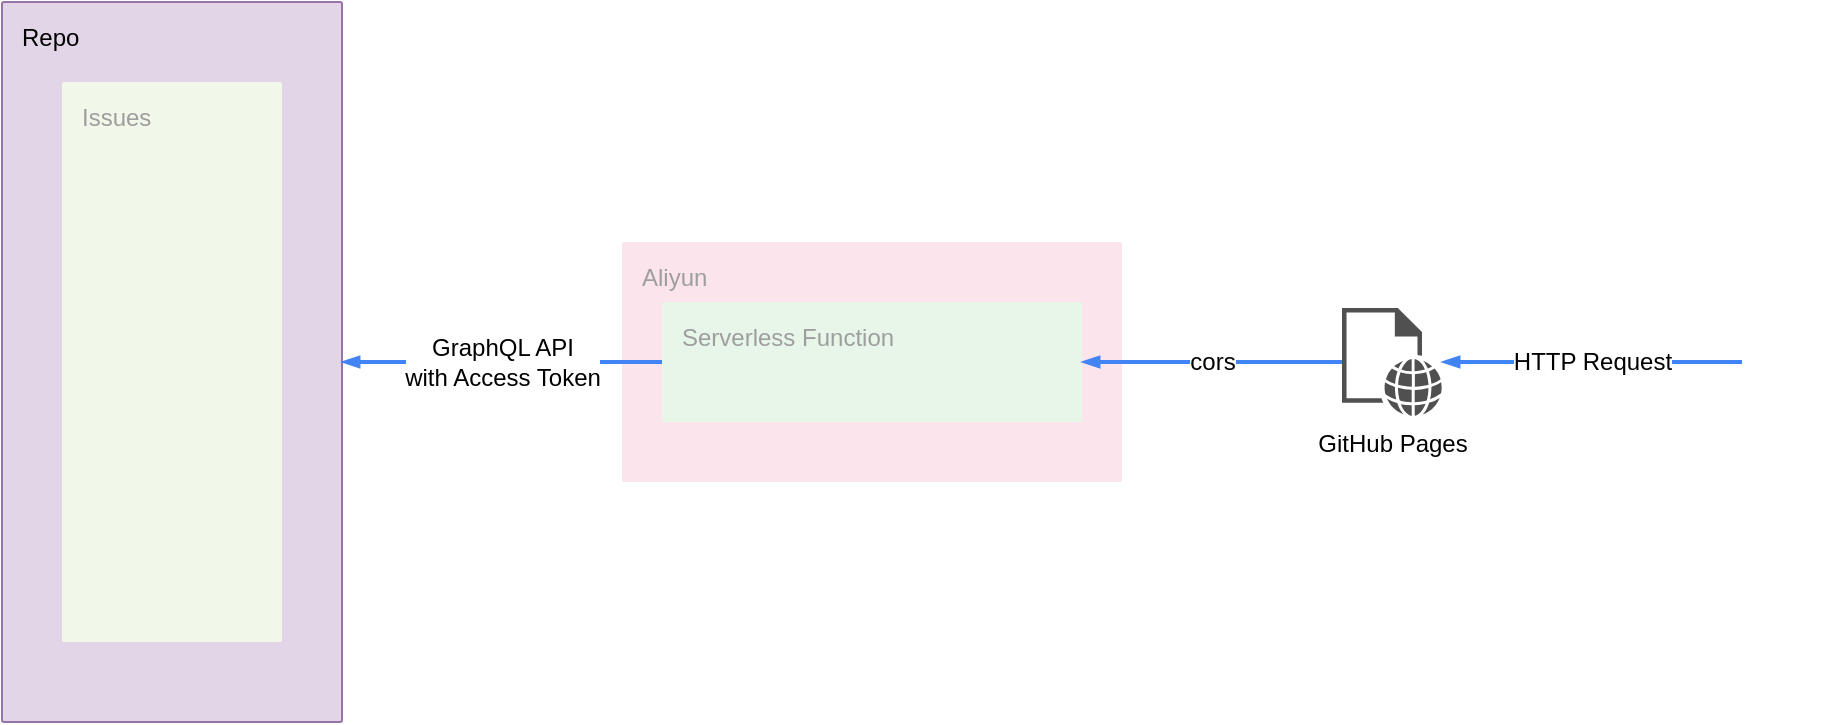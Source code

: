 <mxfile version="12.7.0"><diagram id="d1ab7348-05c3-a1e3-ca4d-12c340fd6b49" name="arch"><mxGraphModel dx="1374" dy="773" grid="1" gridSize="10" guides="1" tooltips="1" connect="1" arrows="1" fold="1" page="1" pageScale="1" pageWidth="1169" pageHeight="827" background="#ffffff" math="0" shadow="0"><root><mxCell id="0"/><mxCell id="1" parent="0"/><mxCell id="pwcz87CZO3XKXqydN_NO-63" value="" style="shape=image;html=1;verticalAlign=top;verticalLabelPosition=bottom;labelBackgroundColor=#ffffff;imageAspect=0;aspect=fixed;image=https://cdn1.iconfinder.com/data/icons/smallicons-logotypes/32/firefox-128.png" parent="1" vertex="1"><mxGeometry x="950" y="315" width="50" height="50" as="geometry"/></mxCell><mxCell id="pwcz87CZO3XKXqydN_NO-64" value="GitHub Pages" style="pointerEvents=1;shadow=0;dashed=0;html=1;strokeColor=none;fillColor=#505050;labelPosition=center;verticalLabelPosition=bottom;verticalAlign=top;outlineConnect=0;align=center;shape=mxgraph.office.concepts.web_page;" parent="1" vertex="1"><mxGeometry x="750" y="313" width="50" height="54" as="geometry"/></mxCell><mxCell id="pwcz87CZO3XKXqydN_NO-65" value="HTTP Request" style="edgeStyle=orthogonalEdgeStyle;fontSize=12;html=1;endArrow=blockThin;endFill=1;rounded=0;strokeWidth=2;endSize=4;startSize=4;dashed=0;strokeColor=#4284F3;" parent="1" source="pwcz87CZO3XKXqydN_NO-63" target="pwcz87CZO3XKXqydN_NO-64" edge="1"><mxGeometry width="100" relative="1" as="geometry"><mxPoint x="460" y="547" as="sourcePoint"/><mxPoint x="560" y="547" as="targetPoint"/></mxGeometry></mxCell><mxCell id="6pVfl0FqJLt62Wl5ZTqq-12" value="Aliyun" style="points=[[0,0,0],[0.25,0,0],[0.5,0,0],[0.75,0,0],[1,0,0],[1,0.25,0],[1,0.5,0],[1,0.75,0],[1,1,0],[0.75,1,0],[0.5,1,0],[0.25,1,0],[0,1,0],[0,0.75,0],[0,0.5,0],[0,0.25,0]];rounded=1;absoluteArcSize=1;arcSize=2;html=1;strokeColor=none;gradientColor=none;shadow=0;dashed=0;fontSize=12;fontColor=#9E9E9E;align=left;verticalAlign=top;spacing=10;spacingTop=-4;fillColor=#FCE4EC;" vertex="1" parent="1"><mxGeometry x="320" y="280" width="250" height="120" relative="1" as="geometry"><mxPoint x="390" y="280" as="offset"/></mxGeometry></mxCell><mxCell id="6pVfl0FqJLt62Wl5ZTqq-13" value="Serverless Function" style="points=[[0,0,0],[0.25,0,0],[0.5,0,0],[0.75,0,0],[1,0,0],[1,0.25,0],[1,0.5,0],[1,0.75,0],[1,1,0],[0.75,1,0],[0.5,1,0],[0.25,1,0],[0,1,0],[0,0.75,0],[0,0.5,0],[0,0.25,0]];rounded=1;absoluteArcSize=1;arcSize=2;html=1;strokeColor=none;gradientColor=none;shadow=0;dashed=0;fontSize=12;fontColor=#9E9E9E;align=left;verticalAlign=top;spacing=10;spacingTop=-4;fillColor=#E8F5E9;" vertex="1" parent="6pVfl0FqJLt62Wl5ZTqq-12"><mxGeometry width="210" height="60" relative="1" as="geometry"><mxPoint x="20" y="30" as="offset"/></mxGeometry></mxCell><mxCell id="6pVfl0FqJLt62Wl5ZTqq-22" value="cors" style="endArrow=blockThin;html=1;rounded=0;dashed=0;fontSize=12;strokeColor=#4284F3;strokeWidth=2;endFill=1;endSize=4;startSize=4;" edge="1" parent="1" source="pwcz87CZO3XKXqydN_NO-64" target="6pVfl0FqJLt62Wl5ZTqq-13"><mxGeometry width="50" height="50" relative="1" as="geometry"><mxPoint x="80" y="620" as="sourcePoint"/><mxPoint x="130" y="570" as="targetPoint"/></mxGeometry></mxCell><mxCell id="6pVfl0FqJLt62Wl5ZTqq-26" value="" style="group" vertex="1" connectable="0" parent="1"><mxGeometry x="80" y="160" width="170" height="360" as="geometry"/></mxCell><mxCell id="pwcz87CZO3XKXqydN_NO-60" value="Repo" style="points=[[0,0,0],[0.25,0,0],[0.5,0,0],[0.75,0,0],[1,0,0],[1,0.25,0],[1,0.5,0],[1,0.75,0],[1,1,0],[0.75,1,0],[0.5,1,0],[0.25,1,0],[0,1,0],[0,0.75,0],[0,0.5,0],[0,0.25,0]];rounded=1;absoluteArcSize=1;arcSize=2;html=1;strokeColor=#9673a6;shadow=0;dashed=0;fontSize=12;align=left;verticalAlign=top;spacing=10;spacingTop=-4;fillColor=#e1d5e7;" parent="6pVfl0FqJLt62Wl5ZTqq-26" vertex="1"><mxGeometry width="170" height="360" as="geometry"/></mxCell><mxCell id="6pVfl0FqJLt62Wl5ZTqq-25" value="" style="group" vertex="1" connectable="0" parent="6pVfl0FqJLt62Wl5ZTqq-26"><mxGeometry x="30" y="40" width="110" height="280" as="geometry"/></mxCell><mxCell id="8" value="Issues" style="rounded=1;absoluteArcSize=1;arcSize=2;html=1;strokeColor=none;gradientColor=none;shadow=0;dashed=0;fontSize=12;fontColor=#9E9E9E;align=left;verticalAlign=top;spacing=10;spacingTop=-4;fillColor=#F1F8E9;" parent="6pVfl0FqJLt62Wl5ZTqq-25" vertex="1"><mxGeometry width="110" height="280" as="geometry"/></mxCell><mxCell id="6pVfl0FqJLt62Wl5ZTqq-24" value="" style="group" vertex="1" connectable="0" parent="6pVfl0FqJLt62Wl5ZTqq-25"><mxGeometry x="34" y="40" width="42" height="212" as="geometry"/></mxCell><mxCell id="pwcz87CZO3XKXqydN_NO-56" value="" style="shape=image;html=1;verticalAlign=top;verticalLabelPosition=bottom;labelBackgroundColor=#ffffff;imageAspect=0;aspect=fixed;image=https://cdn1.iconfinder.com/data/icons/facebook-ui/48/additional_icons-16-128.png" parent="6pVfl0FqJLt62Wl5ZTqq-24" vertex="1"><mxGeometry y="57" width="42" height="42" as="geometry"/></mxCell><mxCell id="pwcz87CZO3XKXqydN_NO-57" value="" style="shape=image;html=1;verticalAlign=top;verticalLabelPosition=bottom;labelBackgroundColor=#ffffff;imageAspect=0;aspect=fixed;image=https://cdn1.iconfinder.com/data/icons/facebook-ui/48/additional_icons-16-128.png" parent="6pVfl0FqJLt62Wl5ZTqq-24" vertex="1"><mxGeometry y="113" width="42" height="42" as="geometry"/></mxCell><mxCell id="pwcz87CZO3XKXqydN_NO-58" value="" style="shape=image;html=1;verticalAlign=top;verticalLabelPosition=bottom;labelBackgroundColor=#ffffff;imageAspect=0;aspect=fixed;image=https://cdn1.iconfinder.com/data/icons/facebook-ui/48/additional_icons-16-128.png" parent="6pVfl0FqJLt62Wl5ZTqq-24" vertex="1"><mxGeometry width="42" height="42" as="geometry"/></mxCell><mxCell id="pwcz87CZO3XKXqydN_NO-59" value="" style="shape=image;html=1;verticalAlign=top;verticalLabelPosition=bottom;labelBackgroundColor=#ffffff;imageAspect=0;aspect=fixed;image=https://cdn1.iconfinder.com/data/icons/facebook-ui/48/additional_icons-16-128.png" parent="6pVfl0FqJLt62Wl5ZTqq-24" vertex="1"><mxGeometry y="170" width="42" height="42" as="geometry"/></mxCell><mxCell id="pwcz87CZO3XKXqydN_NO-66" value="GraphQL API&lt;br&gt;with Access Token" style="edgeStyle=orthogonalEdgeStyle;fontSize=12;html=1;endArrow=blockThin;endFill=1;rounded=0;strokeWidth=2;endSize=4;startSize=4;dashed=0;strokeColor=#4284F3;" parent="1" source="6pVfl0FqJLt62Wl5ZTqq-13" target="pwcz87CZO3XKXqydN_NO-60" edge="1"><mxGeometry width="100" relative="1" as="geometry"><mxPoint x="400" y="540" as="sourcePoint"/><mxPoint x="290" y="380" as="targetPoint"/></mxGeometry></mxCell></root></mxGraphModel></diagram></mxfile>
